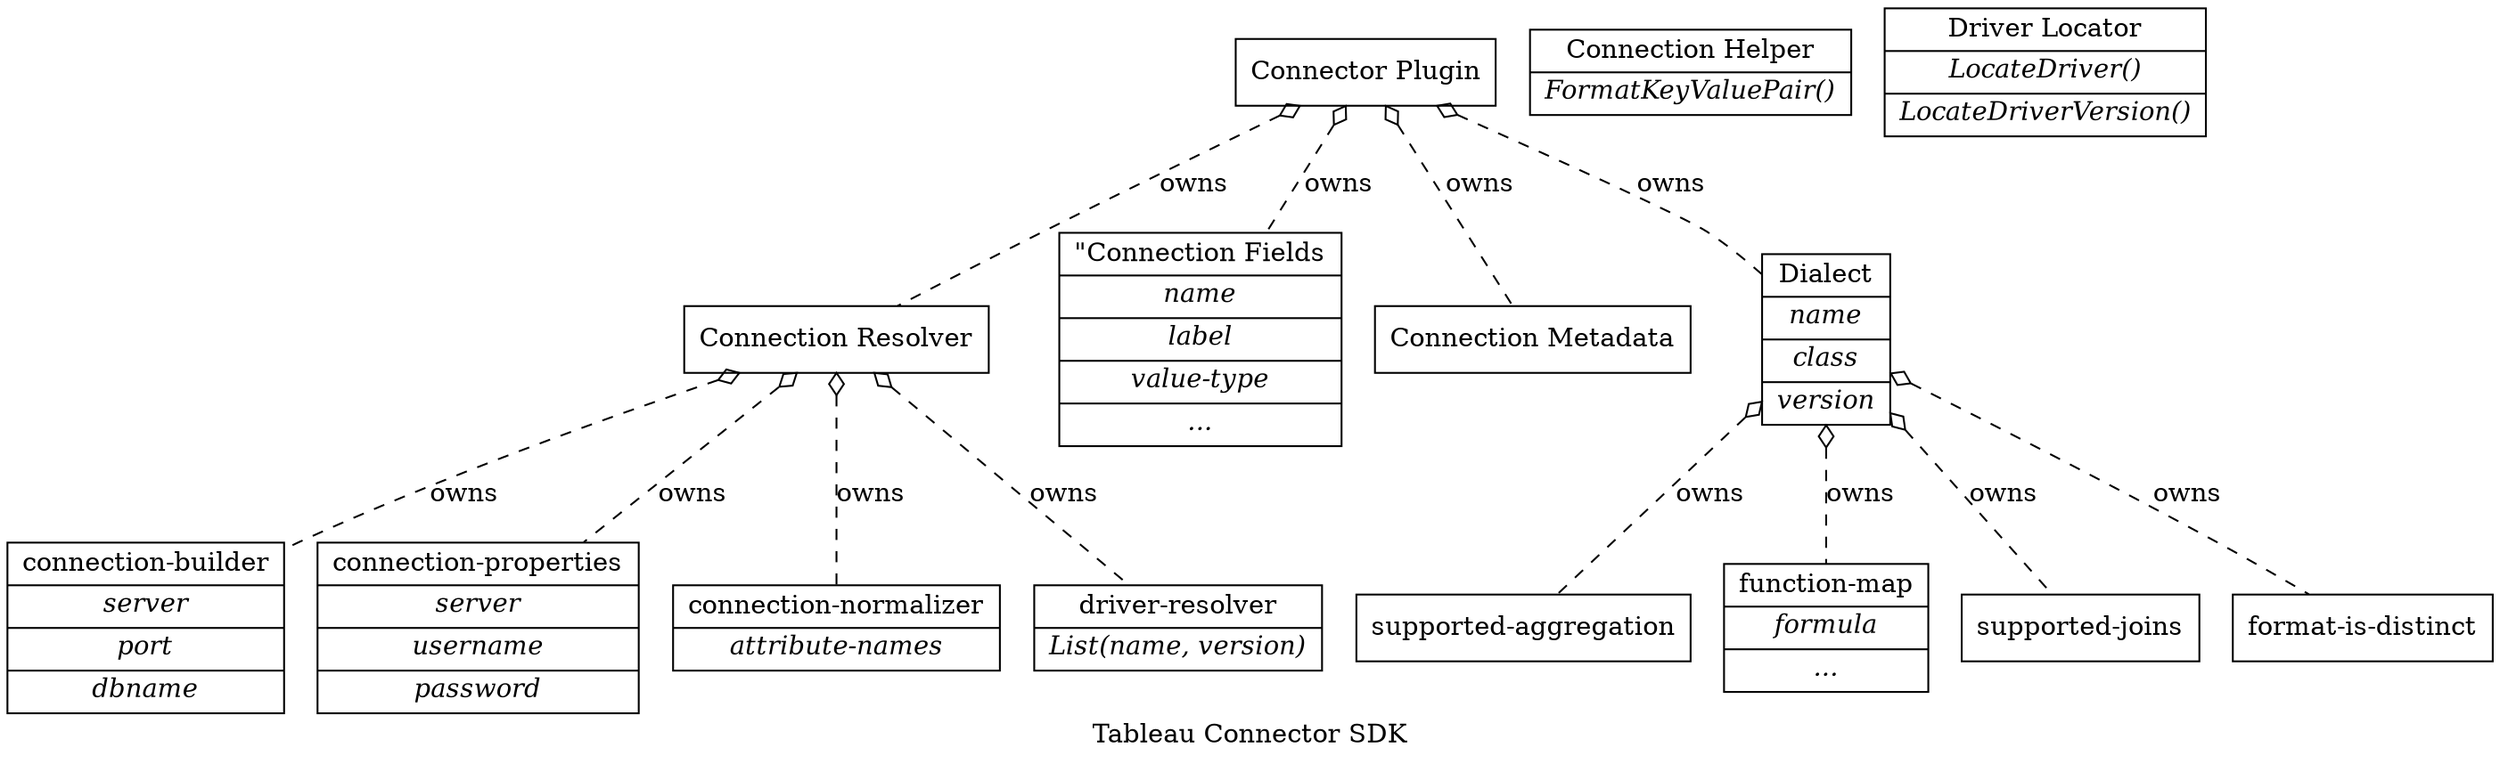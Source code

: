 digraph G {
    compound=true;

    node[shape=record];
    edge[label=owns, dir=back, arrowtail=ediamond, style=dashed, color=black];

    "Connection Resolver"-> "connection-builder";
    "Connection Resolver" -> "connection-properties";
    "Connection Resolver" -> "connection-normalizer";
    "Connection Resolver" -> "driver-resolver";

    "Connector Plugin"->"Connection Resolver"
    "Connector Plugin"->"Connection Fields"
    "Connector Plugin"->"Connection Metadata"
    "Connector Plugin"->Dialect

    "driver-resolver"[label=<{driver-resolver|<i>List(name, version)</i>}>]
    "Connection Helper"[label=<{Connection Helper|<i>FormatKeyValuePair()</i>}>]
    "Driver Locator"[label=<{Driver Locator|<i>LocateDriver()</i>|<i>LocateDriverVersion()</i>}>]

    "connection-builder"[label=<{connection-builder|<i>server</i>|<i>port</i>|<i>dbname</i>}>];
    "connection-properties"[label=<{connection-properties|<i>server</i>|<i>username</i>|<i>password</i>}>];
    "connection-normalizer"[label=<{connection-normalizer|<i>attribute-names</i>}>];

    Dialect[label=<{Dialect|<i>name</i>|<i>class</i>|<i>version</i>}>]
    "supported-aggregation";
    "function-map"[label=<{function-map|<i>formula</i>|<i>...</i>}>]
    "supported-joins"
    "format-is-distinct"


    Dialect->"supported-joins"
    Dialect->"supported-aggregation"
    Dialect->"function-map"
    Dialect->"format-is-distinct"

    "Connection Fields"[label=<{"Connection Fields|<i>name</i>|<i>label</i>|<i>value-type</i>|<i>...</i>}>]


    label="Tableau Connector SDK"

}
